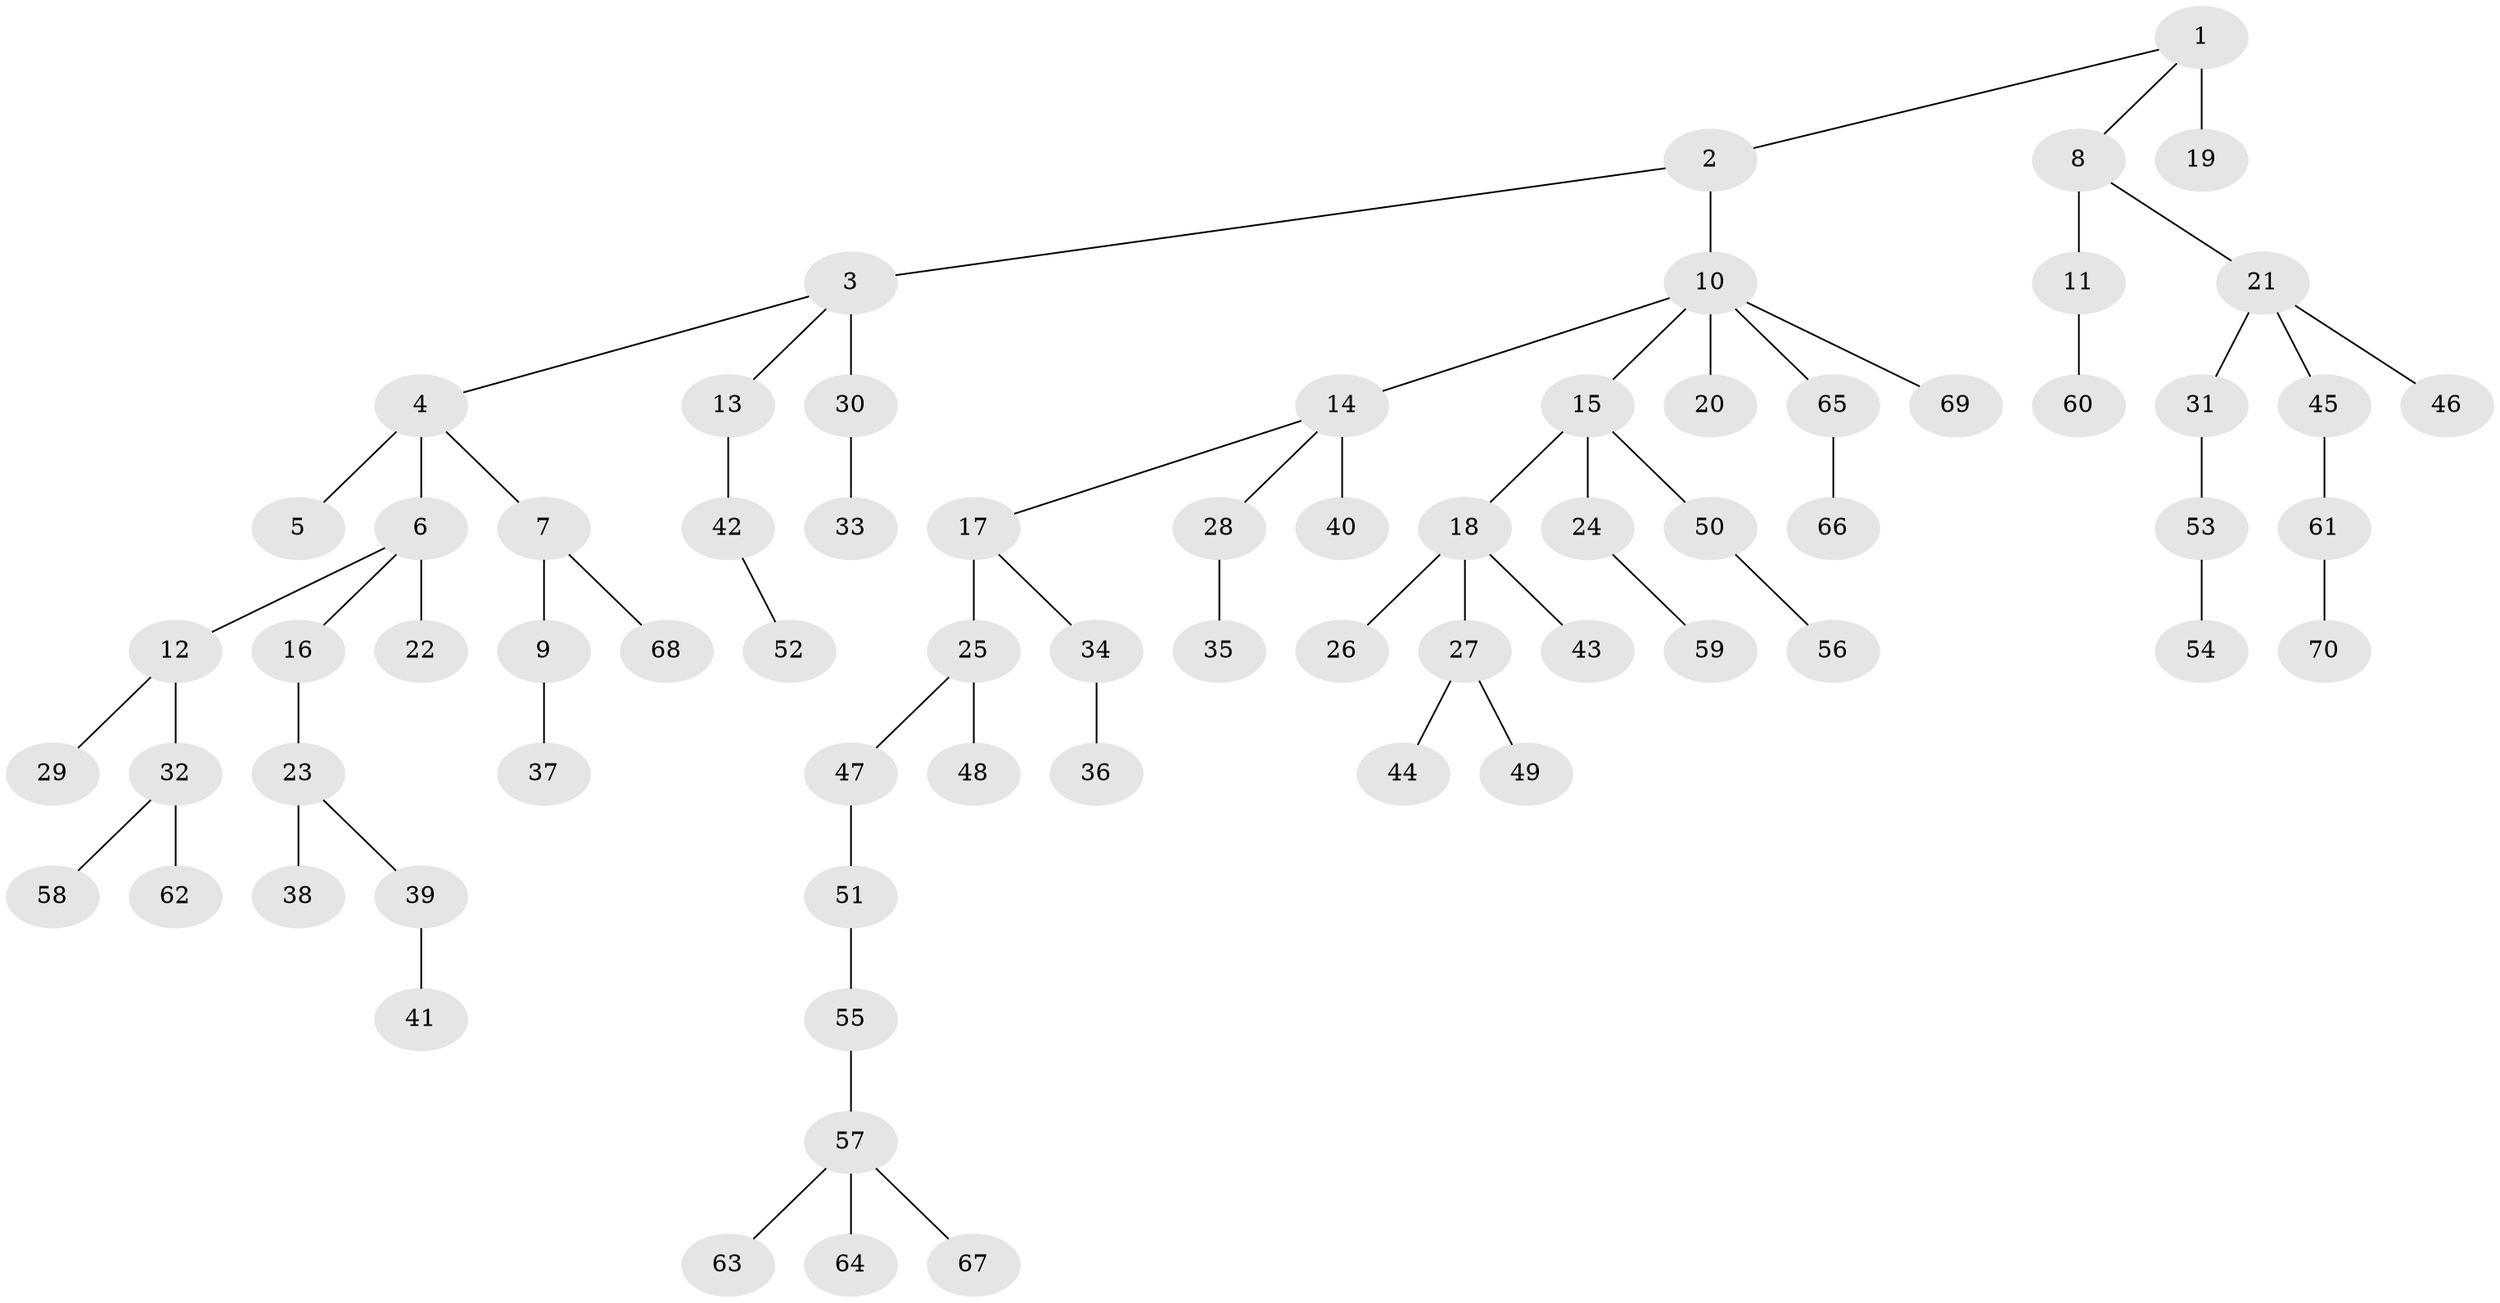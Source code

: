 // original degree distribution, {3: 0.14705882352941177, 5: 0.022058823529411766, 4: 0.09558823529411764, 6: 0.007352941176470588, 1: 0.4852941176470588, 2: 0.23529411764705882, 7: 0.007352941176470588}
// Generated by graph-tools (version 1.1) at 2025/37/03/09/25 02:37:09]
// undirected, 70 vertices, 69 edges
graph export_dot {
graph [start="1"]
  node [color=gray90,style=filled];
  1;
  2;
  3;
  4;
  5;
  6;
  7;
  8;
  9;
  10;
  11;
  12;
  13;
  14;
  15;
  16;
  17;
  18;
  19;
  20;
  21;
  22;
  23;
  24;
  25;
  26;
  27;
  28;
  29;
  30;
  31;
  32;
  33;
  34;
  35;
  36;
  37;
  38;
  39;
  40;
  41;
  42;
  43;
  44;
  45;
  46;
  47;
  48;
  49;
  50;
  51;
  52;
  53;
  54;
  55;
  56;
  57;
  58;
  59;
  60;
  61;
  62;
  63;
  64;
  65;
  66;
  67;
  68;
  69;
  70;
  1 -- 2 [weight=1.0];
  1 -- 8 [weight=1.0];
  1 -- 19 [weight=3.0];
  2 -- 3 [weight=1.0];
  2 -- 10 [weight=2.0];
  3 -- 4 [weight=1.0];
  3 -- 13 [weight=1.0];
  3 -- 30 [weight=2.0];
  4 -- 5 [weight=2.0];
  4 -- 6 [weight=1.0];
  4 -- 7 [weight=1.0];
  6 -- 12 [weight=1.0];
  6 -- 16 [weight=1.0];
  6 -- 22 [weight=3.0];
  7 -- 9 [weight=1.0];
  7 -- 68 [weight=1.0];
  8 -- 11 [weight=1.0];
  8 -- 21 [weight=1.0];
  9 -- 37 [weight=1.0];
  10 -- 14 [weight=1.0];
  10 -- 15 [weight=1.0];
  10 -- 20 [weight=1.0];
  10 -- 65 [weight=1.0];
  10 -- 69 [weight=1.0];
  11 -- 60 [weight=1.0];
  12 -- 29 [weight=1.0];
  12 -- 32 [weight=1.0];
  13 -- 42 [weight=1.0];
  14 -- 17 [weight=1.0];
  14 -- 28 [weight=1.0];
  14 -- 40 [weight=2.0];
  15 -- 18 [weight=1.0];
  15 -- 24 [weight=1.0];
  15 -- 50 [weight=1.0];
  16 -- 23 [weight=1.0];
  17 -- 25 [weight=4.0];
  17 -- 34 [weight=1.0];
  18 -- 26 [weight=1.0];
  18 -- 27 [weight=1.0];
  18 -- 43 [weight=1.0];
  21 -- 31 [weight=1.0];
  21 -- 45 [weight=1.0];
  21 -- 46 [weight=1.0];
  23 -- 38 [weight=1.0];
  23 -- 39 [weight=1.0];
  24 -- 59 [weight=1.0];
  25 -- 47 [weight=1.0];
  25 -- 48 [weight=1.0];
  27 -- 44 [weight=1.0];
  27 -- 49 [weight=1.0];
  28 -- 35 [weight=1.0];
  30 -- 33 [weight=1.0];
  31 -- 53 [weight=1.0];
  32 -- 58 [weight=1.0];
  32 -- 62 [weight=1.0];
  34 -- 36 [weight=2.0];
  39 -- 41 [weight=2.0];
  42 -- 52 [weight=1.0];
  45 -- 61 [weight=1.0];
  47 -- 51 [weight=1.0];
  50 -- 56 [weight=1.0];
  51 -- 55 [weight=1.0];
  53 -- 54 [weight=1.0];
  55 -- 57 [weight=1.0];
  57 -- 63 [weight=1.0];
  57 -- 64 [weight=1.0];
  57 -- 67 [weight=1.0];
  61 -- 70 [weight=1.0];
  65 -- 66 [weight=2.0];
}
